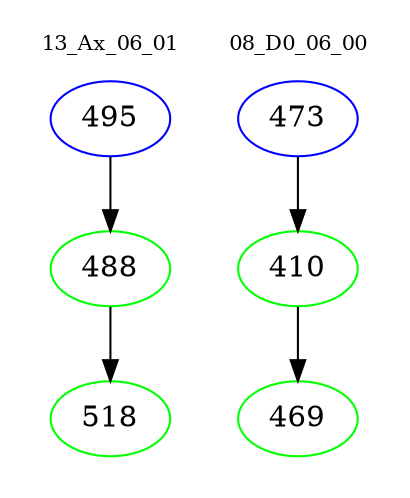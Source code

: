 digraph{
subgraph cluster_0 {
color = white
label = "13_Ax_06_01";
fontsize=10;
T0_495 [label="495", color="blue"]
T0_495 -> T0_488 [color="black"]
T0_488 [label="488", color="green"]
T0_488 -> T0_518 [color="black"]
T0_518 [label="518", color="green"]
}
subgraph cluster_1 {
color = white
label = "08_D0_06_00";
fontsize=10;
T1_473 [label="473", color="blue"]
T1_473 -> T1_410 [color="black"]
T1_410 [label="410", color="green"]
T1_410 -> T1_469 [color="black"]
T1_469 [label="469", color="green"]
}
}
